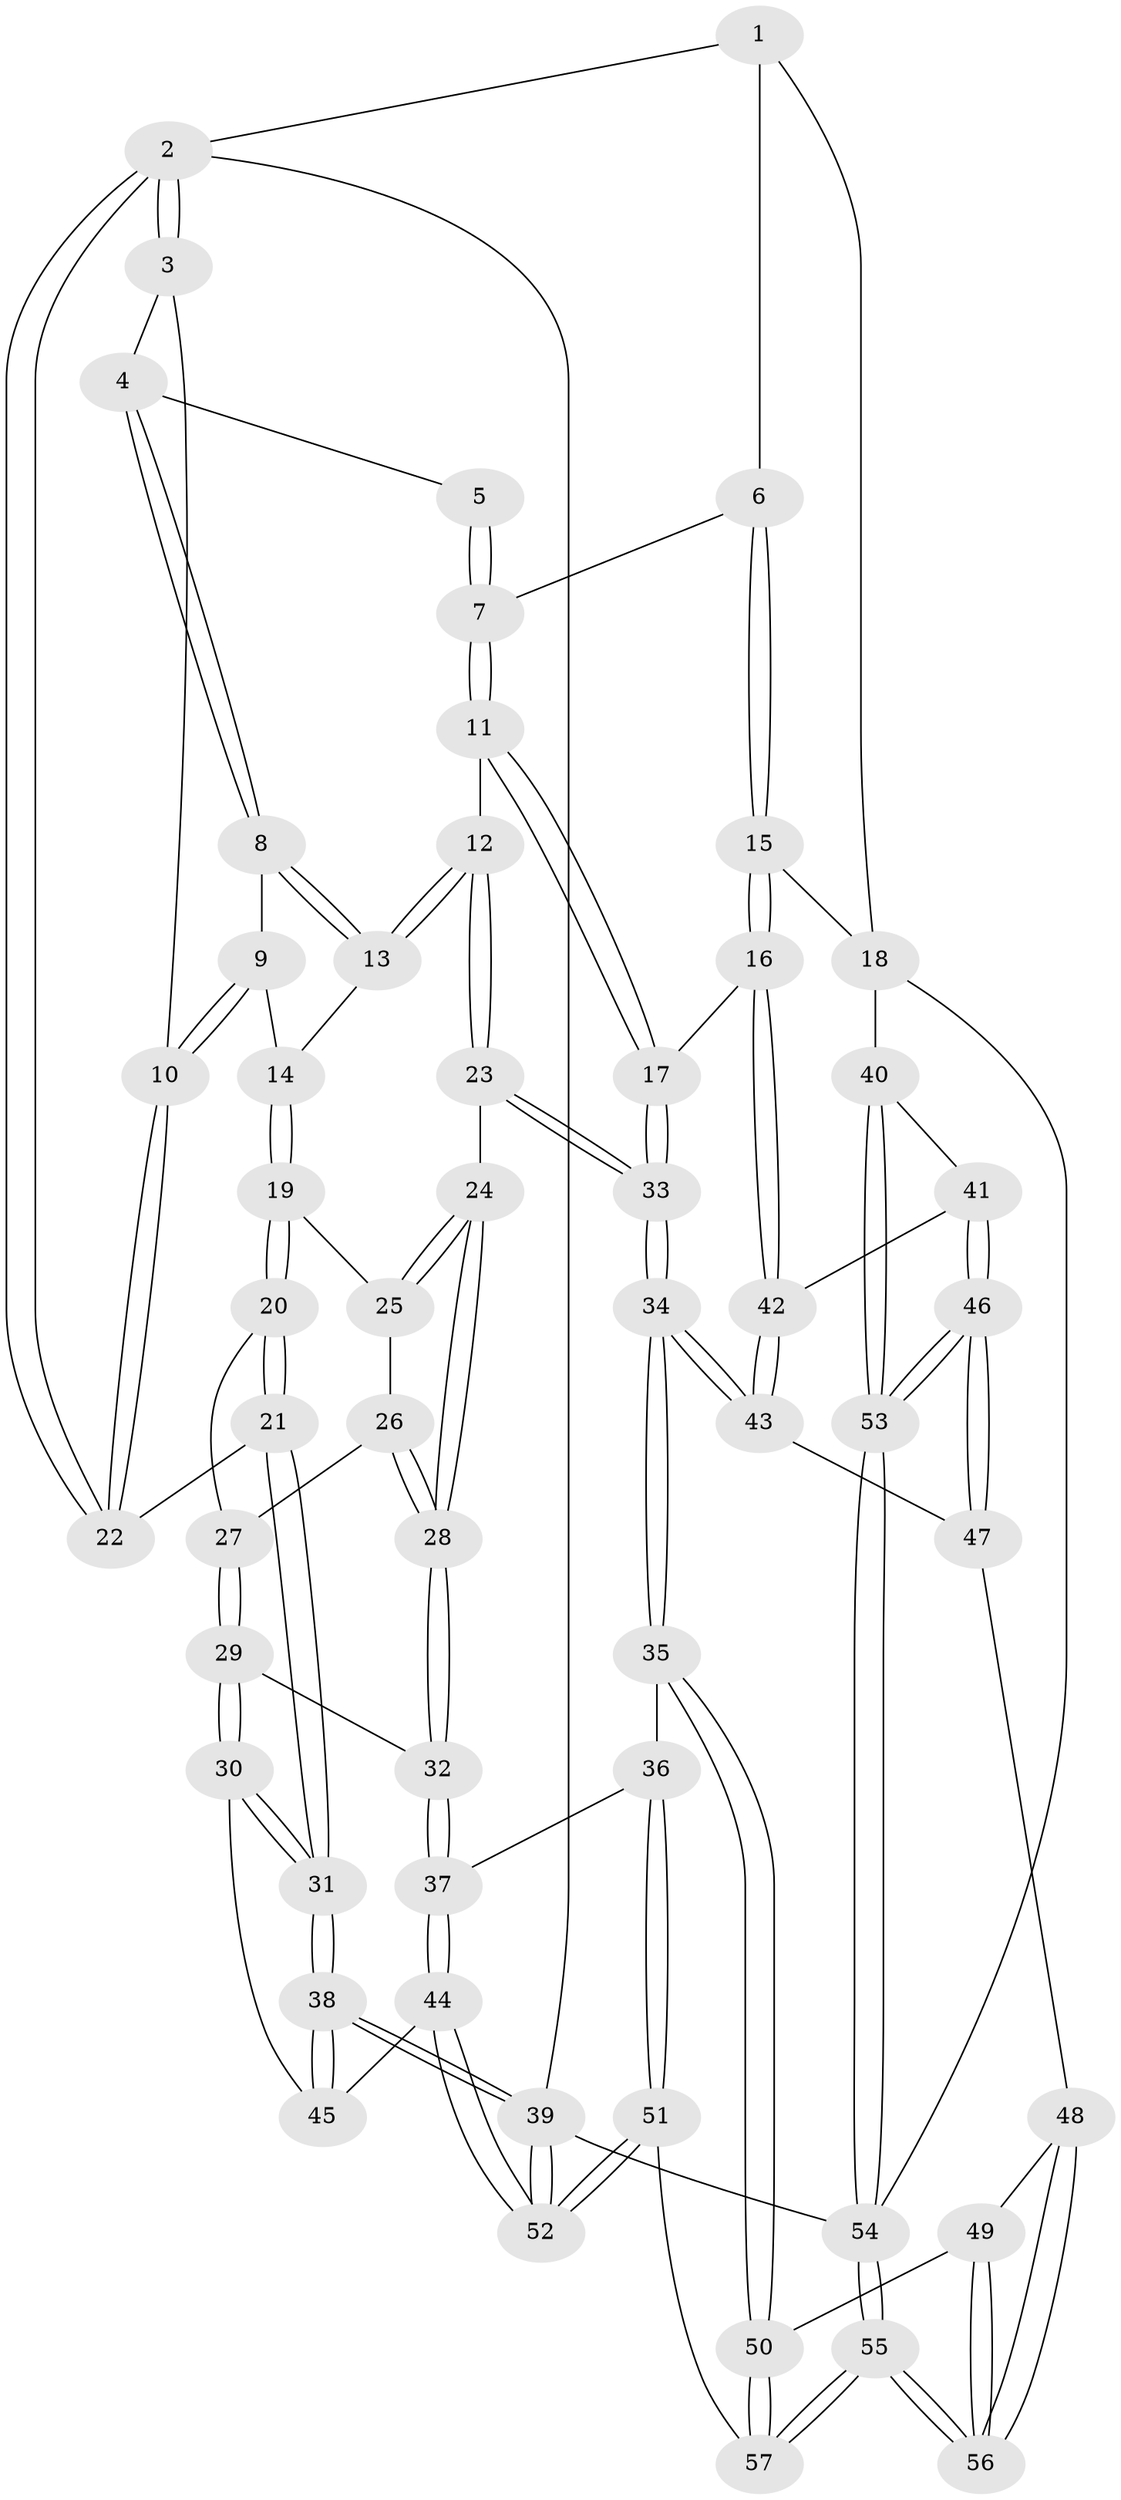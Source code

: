 // coarse degree distribution, {5: 0.2857142857142857, 2: 0.03571428571428571, 3: 0.17857142857142858, 4: 0.2857142857142857, 6: 0.14285714285714285, 7: 0.03571428571428571, 8: 0.03571428571428571}
// Generated by graph-tools (version 1.1) at 2025/05/03/04/25 22:05:38]
// undirected, 57 vertices, 139 edges
graph export_dot {
graph [start="1"]
  node [color=gray90,style=filled];
  1 [pos="+0.6621148631255056+0"];
  2 [pos="+0+0"];
  3 [pos="+0.35580968902748217+0"];
  4 [pos="+0.3870963863776639+0"];
  5 [pos="+0.4649833735150036+0"];
  6 [pos="+0.8559193159117172+0.1732707487247334"];
  7 [pos="+0.6849427865867853+0.27091958507715214"];
  8 [pos="+0.38306670719481145+0"];
  9 [pos="+0.020403993056097754+0.2406941215869604"];
  10 [pos="+0+0.22754455731372292"];
  11 [pos="+0.5811166042576198+0.4000837010953987"];
  12 [pos="+0.4312426183421635+0.2839590773626866"];
  13 [pos="+0.37073203453410924+0.18883510285371735"];
  14 [pos="+0.23714100840585156+0.2907882740334378"];
  15 [pos="+1+0.33687342073930493"];
  16 [pos="+0.8375999705345175+0.5124191397157106"];
  17 [pos="+0.6016449247050232+0.4407178549246671"];
  18 [pos="+1+0.3353290078509786"];
  19 [pos="+0.2166873195269165+0.3308526556053972"];
  20 [pos="+0.049022080001531326+0.419790659023633"];
  21 [pos="+0+0.32713754010700047"];
  22 [pos="+0+0.25983163328135733"];
  23 [pos="+0.32275822334973886+0.5523613297612432"];
  24 [pos="+0.28744872583948977+0.5519960148720483"];
  25 [pos="+0.21815377178079656+0.3535593001017002"];
  26 [pos="+0.16595616138801914+0.48010788335855753"];
  27 [pos="+0.061329054597204606+0.43873188232058985"];
  28 [pos="+0.20826477425362702+0.5870339564067132"];
  29 [pos="+0.11674526829839582+0.6638361732388474"];
  30 [pos="+0+0.7053301075960275"];
  31 [pos="+0+0.7254095118109303"];
  32 [pos="+0.12819351349859162+0.663751499776897"];
  33 [pos="+0.47590130306743605+0.6562142008924976"];
  34 [pos="+0.48911307660984205+0.7423685343750716"];
  35 [pos="+0.4856411152551226+0.7502732493655508"];
  36 [pos="+0.37917382573979375+0.7976262864951204"];
  37 [pos="+0.24035080332829947+0.7798222663315187"];
  38 [pos="+0+1"];
  39 [pos="+0+1"];
  40 [pos="+1+0.8116636393101417"];
  41 [pos="+0.9075046356090123+0.7123993166114071"];
  42 [pos="+0.8146053711720672+0.6719004634227191"];
  43 [pos="+0.7849764032766875+0.7156738359432554"];
  44 [pos="+0.1791712798050151+0.9043313177013523"];
  45 [pos="+0.10434835823043552+0.8673323588609368"];
  46 [pos="+1+1"];
  47 [pos="+0.797575308782753+0.8083377188863382"];
  48 [pos="+0.742338359155796+0.8749868922539983"];
  49 [pos="+0.579661013272638+0.8996221037563449"];
  50 [pos="+0.5466371957588282+0.8952473021669884"];
  51 [pos="+0.24374216542626795+1"];
  52 [pos="+0.20109097316655872+1"];
  53 [pos="+1+1"];
  54 [pos="+1+1"];
  55 [pos="+0.8681156765345764+1"];
  56 [pos="+0.7368754941013897+1"];
  57 [pos="+0.48735649785509344+1"];
  1 -- 2;
  1 -- 6;
  1 -- 18;
  2 -- 3;
  2 -- 3;
  2 -- 22;
  2 -- 22;
  2 -- 39;
  3 -- 4;
  3 -- 10;
  4 -- 5;
  4 -- 8;
  4 -- 8;
  5 -- 7;
  5 -- 7;
  6 -- 7;
  6 -- 15;
  6 -- 15;
  7 -- 11;
  7 -- 11;
  8 -- 9;
  8 -- 13;
  8 -- 13;
  9 -- 10;
  9 -- 10;
  9 -- 14;
  10 -- 22;
  10 -- 22;
  11 -- 12;
  11 -- 17;
  11 -- 17;
  12 -- 13;
  12 -- 13;
  12 -- 23;
  12 -- 23;
  13 -- 14;
  14 -- 19;
  14 -- 19;
  15 -- 16;
  15 -- 16;
  15 -- 18;
  16 -- 17;
  16 -- 42;
  16 -- 42;
  17 -- 33;
  17 -- 33;
  18 -- 40;
  18 -- 54;
  19 -- 20;
  19 -- 20;
  19 -- 25;
  20 -- 21;
  20 -- 21;
  20 -- 27;
  21 -- 22;
  21 -- 31;
  21 -- 31;
  23 -- 24;
  23 -- 33;
  23 -- 33;
  24 -- 25;
  24 -- 25;
  24 -- 28;
  24 -- 28;
  25 -- 26;
  26 -- 27;
  26 -- 28;
  26 -- 28;
  27 -- 29;
  27 -- 29;
  28 -- 32;
  28 -- 32;
  29 -- 30;
  29 -- 30;
  29 -- 32;
  30 -- 31;
  30 -- 31;
  30 -- 45;
  31 -- 38;
  31 -- 38;
  32 -- 37;
  32 -- 37;
  33 -- 34;
  33 -- 34;
  34 -- 35;
  34 -- 35;
  34 -- 43;
  34 -- 43;
  35 -- 36;
  35 -- 50;
  35 -- 50;
  36 -- 37;
  36 -- 51;
  36 -- 51;
  37 -- 44;
  37 -- 44;
  38 -- 39;
  38 -- 39;
  38 -- 45;
  38 -- 45;
  39 -- 52;
  39 -- 52;
  39 -- 54;
  40 -- 41;
  40 -- 53;
  40 -- 53;
  41 -- 42;
  41 -- 46;
  41 -- 46;
  42 -- 43;
  42 -- 43;
  43 -- 47;
  44 -- 45;
  44 -- 52;
  44 -- 52;
  46 -- 47;
  46 -- 47;
  46 -- 53;
  46 -- 53;
  47 -- 48;
  48 -- 49;
  48 -- 56;
  48 -- 56;
  49 -- 50;
  49 -- 56;
  49 -- 56;
  50 -- 57;
  50 -- 57;
  51 -- 52;
  51 -- 52;
  51 -- 57;
  53 -- 54;
  53 -- 54;
  54 -- 55;
  54 -- 55;
  55 -- 56;
  55 -- 56;
  55 -- 57;
  55 -- 57;
}

